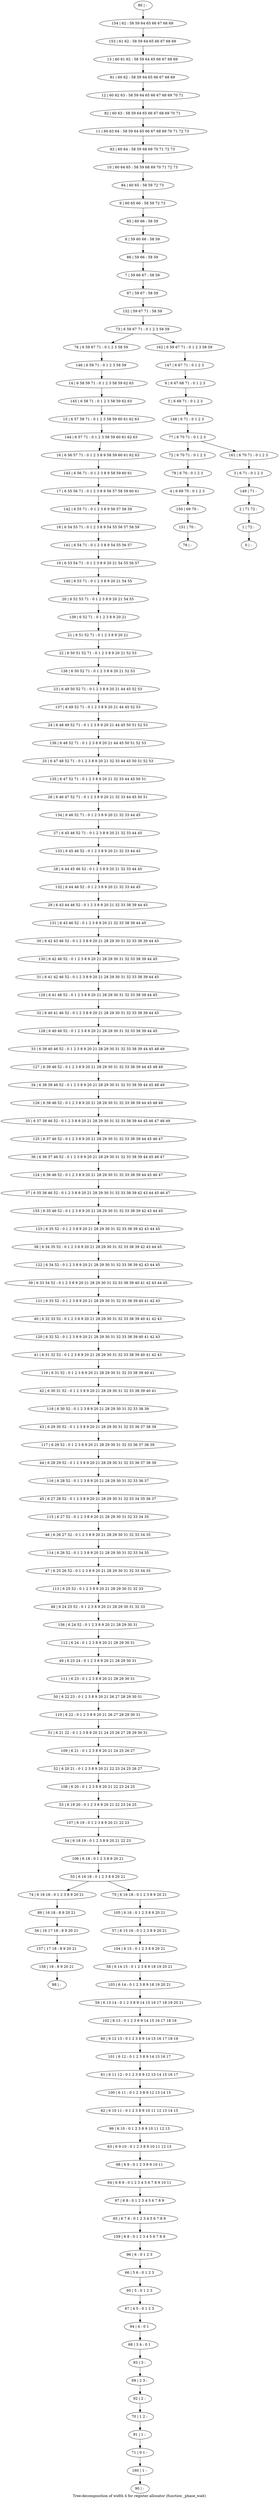 digraph G {
graph [label="Tree-decomposition of width 4 for register allocator (function _phase_wait)"]
0[label="0 | : "];
1[label="1 | 72 : "];
2[label="2 | 71 72 : "];
3[label="3 | 6 71 : 0 1 2 3 "];
4[label="4 | 6 69 70 : 0 1 2 3 "];
5[label="5 | 6 68 71 : 0 1 2 3 "];
6[label="6 | 6 67 68 71 : 0 1 2 3 "];
7[label="7 | 59 66 67 : 58 59 "];
8[label="8 | 59 60 66 : 58 59 "];
9[label="9 | 60 65 66 : 58 59 72 73 "];
10[label="10 | 60 64 65 : 58 59 68 69 70 71 72 73 "];
11[label="11 | 60 63 64 : 58 59 64 65 66 67 68 69 70 71 72 73 "];
12[label="12 | 60 62 63 : 58 59 64 65 66 67 68 69 70 71 "];
13[label="13 | 60 61 62 : 58 59 64 65 66 67 68 69 "];
14[label="14 | 6 58 59 71 : 0 1 2 3 58 59 62 63 "];
15[label="15 | 6 57 58 71 : 0 1 2 3 58 59 60 61 62 63 "];
16[label="16 | 6 56 57 71 : 0 1 2 3 8 9 58 59 60 61 62 63 "];
17[label="17 | 6 55 56 71 : 0 1 2 3 8 9 56 57 58 59 60 61 "];
18[label="18 | 6 54 55 71 : 0 1 2 3 8 9 54 55 56 57 58 59 "];
19[label="19 | 6 53 54 71 : 0 1 2 3 8 9 20 21 54 55 56 57 "];
20[label="20 | 6 52 53 71 : 0 1 2 3 8 9 20 21 54 55 "];
21[label="21 | 6 51 52 71 : 0 1 2 3 8 9 20 21 "];
22[label="22 | 6 50 51 52 71 : 0 1 2 3 8 9 20 21 52 53 "];
23[label="23 | 6 49 50 52 71 : 0 1 2 3 8 9 20 21 44 45 52 53 "];
24[label="24 | 6 48 49 52 71 : 0 1 2 3 8 9 20 21 44 45 50 51 52 53 "];
25[label="25 | 6 47 48 52 71 : 0 1 2 3 8 9 20 21 32 33 44 45 50 51 52 53 "];
26[label="26 | 6 46 47 52 71 : 0 1 2 3 8 9 20 21 32 33 44 45 50 51 "];
27[label="27 | 6 45 46 52 71 : 0 1 2 3 8 9 20 21 32 33 44 45 "];
28[label="28 | 6 44 45 46 52 : 0 1 2 3 8 9 20 21 32 33 44 45 "];
29[label="29 | 6 43 44 46 52 : 0 1 2 3 8 9 20 21 32 33 38 39 44 45 "];
30[label="30 | 6 42 43 46 52 : 0 1 2 3 8 9 20 21 28 29 30 31 32 33 38 39 44 45 "];
31[label="31 | 6 41 42 46 52 : 0 1 2 3 8 9 20 21 28 29 30 31 32 33 38 39 44 45 "];
32[label="32 | 6 40 41 46 52 : 0 1 2 3 8 9 20 21 28 29 30 31 32 33 38 39 44 45 "];
33[label="33 | 6 39 40 46 52 : 0 1 2 3 8 9 20 21 28 29 30 31 32 33 38 39 44 45 48 49 "];
34[label="34 | 6 38 39 46 52 : 0 1 2 3 8 9 20 21 28 29 30 31 32 33 38 39 44 45 48 49 "];
35[label="35 | 6 37 38 46 52 : 0 1 2 3 8 9 20 21 28 29 30 31 32 33 38 39 44 45 46 47 48 49 "];
36[label="36 | 6 36 37 46 52 : 0 1 2 3 8 9 20 21 28 29 30 31 32 33 38 39 44 45 46 47 "];
37[label="37 | 6 35 36 46 52 : 0 1 2 3 8 9 20 21 28 29 30 31 32 33 38 39 42 43 44 45 46 47 "];
38[label="38 | 6 34 35 52 : 0 1 2 3 8 9 20 21 28 29 30 31 32 33 38 39 42 43 44 45 "];
39[label="39 | 6 33 34 52 : 0 1 2 3 8 9 20 21 28 29 30 31 32 33 38 39 40 41 42 43 44 45 "];
40[label="40 | 6 32 33 52 : 0 1 2 3 8 9 20 21 28 29 30 31 32 33 38 39 40 41 42 43 "];
41[label="41 | 6 31 32 52 : 0 1 2 3 8 9 20 21 28 29 30 31 32 33 38 39 40 41 42 43 "];
42[label="42 | 6 30 31 52 : 0 1 2 3 8 9 20 21 28 29 30 31 32 33 38 39 40 41 "];
43[label="43 | 6 29 30 52 : 0 1 2 3 8 9 20 21 28 29 30 31 32 33 36 37 38 39 "];
44[label="44 | 6 28 29 52 : 0 1 2 3 8 9 20 21 28 29 30 31 32 33 36 37 38 39 "];
45[label="45 | 6 27 28 52 : 0 1 2 3 8 9 20 21 28 29 30 31 32 33 34 35 36 37 "];
46[label="46 | 6 26 27 52 : 0 1 2 3 8 9 20 21 28 29 30 31 32 33 34 35 "];
47[label="47 | 6 25 26 52 : 0 1 2 3 8 9 20 21 28 29 30 31 32 33 34 35 "];
48[label="48 | 6 24 25 52 : 0 1 2 3 8 9 20 21 28 29 30 31 32 33 "];
49[label="49 | 6 23 24 : 0 1 2 3 8 9 20 21 28 29 30 31 "];
50[label="50 | 6 22 23 : 0 1 2 3 8 9 20 21 26 27 28 29 30 31 "];
51[label="51 | 6 21 22 : 0 1 2 3 8 9 20 21 24 25 26 27 28 29 30 31 "];
52[label="52 | 6 20 21 : 0 1 2 3 8 9 20 21 22 23 24 25 26 27 "];
53[label="53 | 6 19 20 : 0 1 2 3 8 9 20 21 22 23 24 25 "];
54[label="54 | 6 18 19 : 0 1 2 3 8 9 20 21 22 23 "];
55[label="55 | 6 16 18 : 0 1 2 3 8 9 20 21 "];
56[label="56 | 16 17 18 : 8 9 20 21 "];
57[label="57 | 6 15 16 : 0 1 2 3 8 9 20 21 "];
58[label="58 | 6 14 15 : 0 1 2 3 8 9 18 19 20 21 "];
59[label="59 | 6 13 14 : 0 1 2 3 8 9 14 15 16 17 18 19 20 21 "];
60[label="60 | 6 12 13 : 0 1 2 3 8 9 14 15 16 17 18 19 "];
61[label="61 | 6 11 12 : 0 1 2 3 8 9 12 13 14 15 16 17 "];
62[label="62 | 6 10 11 : 0 1 2 3 8 9 10 11 12 13 14 15 "];
63[label="63 | 6 9 10 : 0 1 2 3 8 9 10 11 12 13 "];
64[label="64 | 6 8 9 : 0 1 2 3 4 5 6 7 8 9 10 11 "];
65[label="65 | 6 7 8 : 0 1 2 3 4 5 6 7 8 9 "];
66[label="66 | 5 6 : 0 1 2 3 "];
67[label="67 | 4 5 : 0 1 2 3 "];
68[label="68 | 3 4 : 0 1 "];
69[label="69 | 2 3 : "];
70[label="70 | 1 2 : "];
71[label="71 | 0 1 : "];
72[label="72 | 6 70 71 : 0 1 2 3 "];
73[label="73 | 6 59 67 71 : 0 1 2 3 58 59 "];
74[label="74 | 6 16 18 : 0 1 2 3 8 9 20 21 "];
75[label="75 | 6 16 18 : 0 1 2 3 8 9 20 21 "];
76[label="76 | 6 59 67 71 : 0 1 2 3 58 59 "];
77[label="77 | 6 70 71 : 0 1 2 3 "];
78[label="78 | : "];
79[label="79 | 6 70 : 0 1 2 3 "];
80[label="80 | : "];
81[label="81 | 60 62 : 58 59 64 65 66 67 68 69 "];
82[label="82 | 60 63 : 58 59 64 65 66 67 68 69 70 71 "];
83[label="83 | 60 64 : 58 59 68 69 70 71 72 73 "];
84[label="84 | 60 65 : 58 59 72 73 "];
85[label="85 | 60 66 : 58 59 "];
86[label="86 | 59 66 : 58 59 "];
87[label="87 | 59 67 : 58 59 "];
88[label="88 | : "];
89[label="89 | 16 18 : 8 9 20 21 "];
90[label="90 | : "];
91[label="91 | 1 : "];
92[label="92 | 2 : "];
93[label="93 | 3 : "];
94[label="94 | 4 : 0 1 "];
95[label="95 | 5 : 0 1 2 3 "];
96[label="96 | 6 : 0 1 2 3 "];
97[label="97 | 6 8 : 0 1 2 3 4 5 6 7 8 9 "];
98[label="98 | 6 9 : 0 1 2 3 8 9 10 11 "];
99[label="99 | 6 10 : 0 1 2 3 8 9 10 11 12 13 "];
100[label="100 | 6 11 : 0 1 2 3 8 9 12 13 14 15 "];
101[label="101 | 6 12 : 0 1 2 3 8 9 14 15 16 17 "];
102[label="102 | 6 13 : 0 1 2 3 8 9 14 15 16 17 18 19 "];
103[label="103 | 6 14 : 0 1 2 3 8 9 18 19 20 21 "];
104[label="104 | 6 15 : 0 1 2 3 8 9 20 21 "];
105[label="105 | 6 16 : 0 1 2 3 8 9 20 21 "];
106[label="106 | 6 18 : 0 1 2 3 8 9 20 21 "];
107[label="107 | 6 19 : 0 1 2 3 8 9 20 21 22 23 "];
108[label="108 | 6 20 : 0 1 2 3 8 9 20 21 22 23 24 25 "];
109[label="109 | 6 21 : 0 1 2 3 8 9 20 21 24 25 26 27 "];
110[label="110 | 6 22 : 0 1 2 3 8 9 20 21 26 27 28 29 30 31 "];
111[label="111 | 6 23 : 0 1 2 3 8 9 20 21 28 29 30 31 "];
112[label="112 | 6 24 : 0 1 2 3 8 9 20 21 28 29 30 31 "];
113[label="113 | 6 25 52 : 0 1 2 3 8 9 20 21 28 29 30 31 32 33 "];
114[label="114 | 6 26 52 : 0 1 2 3 8 9 20 21 28 29 30 31 32 33 34 35 "];
115[label="115 | 6 27 52 : 0 1 2 3 8 9 20 21 28 29 30 31 32 33 34 35 "];
116[label="116 | 6 28 52 : 0 1 2 3 8 9 20 21 28 29 30 31 32 33 36 37 "];
117[label="117 | 6 29 52 : 0 1 2 3 8 9 20 21 28 29 30 31 32 33 36 37 38 39 "];
118[label="118 | 6 30 52 : 0 1 2 3 8 9 20 21 28 29 30 31 32 33 38 39 "];
119[label="119 | 6 31 52 : 0 1 2 3 8 9 20 21 28 29 30 31 32 33 38 39 40 41 "];
120[label="120 | 6 32 52 : 0 1 2 3 8 9 20 21 28 29 30 31 32 33 38 39 40 41 42 43 "];
121[label="121 | 6 33 52 : 0 1 2 3 8 9 20 21 28 29 30 31 32 33 38 39 40 41 42 43 "];
122[label="122 | 6 34 52 : 0 1 2 3 8 9 20 21 28 29 30 31 32 33 38 39 42 43 44 45 "];
123[label="123 | 6 35 52 : 0 1 2 3 8 9 20 21 28 29 30 31 32 33 38 39 42 43 44 45 "];
124[label="124 | 6 36 46 52 : 0 1 2 3 8 9 20 21 28 29 30 31 32 33 38 39 44 45 46 47 "];
125[label="125 | 6 37 46 52 : 0 1 2 3 8 9 20 21 28 29 30 31 32 33 38 39 44 45 46 47 "];
126[label="126 | 6 38 46 52 : 0 1 2 3 8 9 20 21 28 29 30 31 32 33 38 39 44 45 48 49 "];
127[label="127 | 6 39 46 52 : 0 1 2 3 8 9 20 21 28 29 30 31 32 33 38 39 44 45 48 49 "];
128[label="128 | 6 40 46 52 : 0 1 2 3 8 9 20 21 28 29 30 31 32 33 38 39 44 45 "];
129[label="129 | 6 41 46 52 : 0 1 2 3 8 9 20 21 28 29 30 31 32 33 38 39 44 45 "];
130[label="130 | 6 42 46 52 : 0 1 2 3 8 9 20 21 28 29 30 31 32 33 38 39 44 45 "];
131[label="131 | 6 43 46 52 : 0 1 2 3 8 9 20 21 32 33 38 39 44 45 "];
132[label="132 | 6 44 46 52 : 0 1 2 3 8 9 20 21 32 33 44 45 "];
133[label="133 | 6 45 46 52 : 0 1 2 3 8 9 20 21 32 33 44 45 "];
134[label="134 | 6 46 52 71 : 0 1 2 3 8 9 20 21 32 33 44 45 "];
135[label="135 | 6 47 52 71 : 0 1 2 3 8 9 20 21 32 33 44 45 50 51 "];
136[label="136 | 6 48 52 71 : 0 1 2 3 8 9 20 21 44 45 50 51 52 53 "];
137[label="137 | 6 49 52 71 : 0 1 2 3 8 9 20 21 44 45 52 53 "];
138[label="138 | 6 50 52 71 : 0 1 2 3 8 9 20 21 52 53 "];
139[label="139 | 6 52 71 : 0 1 2 3 8 9 20 21 "];
140[label="140 | 6 53 71 : 0 1 2 3 8 9 20 21 54 55 "];
141[label="141 | 6 54 71 : 0 1 2 3 8 9 54 55 56 57 "];
142[label="142 | 6 55 71 : 0 1 2 3 8 9 56 57 58 59 "];
143[label="143 | 6 56 71 : 0 1 2 3 8 9 58 59 60 61 "];
144[label="144 | 6 57 71 : 0 1 2 3 58 59 60 61 62 63 "];
145[label="145 | 6 58 71 : 0 1 2 3 58 59 62 63 "];
146[label="146 | 6 59 71 : 0 1 2 3 58 59 "];
147[label="147 | 6 67 71 : 0 1 2 3 "];
148[label="148 | 6 71 : 0 1 2 3 "];
149[label="149 | 71 : "];
150[label="150 | 69 70 : "];
151[label="151 | 70 : "];
152[label="152 | 59 67 71 : 58 59 "];
153[label="153 | 61 62 : 58 59 64 65 66 67 68 69 "];
154[label="154 | 62 : 58 59 64 65 66 67 68 69 "];
155[label="155 | 6 35 46 52 : 0 1 2 3 8 9 20 21 28 29 30 31 32 33 38 39 42 43 44 45 "];
156[label="156 | 6 24 52 : 0 1 2 3 8 9 20 21 28 29 30 31 "];
157[label="157 | 17 18 : 8 9 20 21 "];
158[label="158 | 18 : 8 9 20 21 "];
159[label="159 | 6 8 : 0 1 2 3 4 5 6 7 8 9 "];
160[label="160 | 1 : "];
161[label="161 | 6 70 71 : 0 1 2 3 "];
162[label="162 | 6 59 67 71 : 0 1 2 3 58 59 "];
21->22 ;
55->74 ;
55->75 ;
79->4 ;
72->79 ;
89->56 ;
74->89 ;
91->71 ;
70->91 ;
92->70 ;
69->92 ;
93->69 ;
68->93 ;
94->68 ;
67->94 ;
95->67 ;
66->95 ;
96->66 ;
97->65 ;
64->97 ;
98->64 ;
63->98 ;
99->63 ;
62->99 ;
100->62 ;
61->100 ;
101->61 ;
60->101 ;
102->60 ;
59->102 ;
103->59 ;
58->103 ;
104->58 ;
57->104 ;
105->57 ;
75->105 ;
106->55 ;
54->106 ;
107->54 ;
53->107 ;
108->53 ;
52->108 ;
109->52 ;
51->109 ;
110->51 ;
50->110 ;
111->50 ;
49->111 ;
112->49 ;
113->48 ;
47->113 ;
114->47 ;
46->114 ;
115->46 ;
45->115 ;
116->45 ;
44->116 ;
117->44 ;
43->117 ;
118->43 ;
42->118 ;
119->42 ;
41->119 ;
120->41 ;
40->120 ;
121->40 ;
39->121 ;
122->39 ;
38->122 ;
123->38 ;
124->37 ;
36->124 ;
125->36 ;
35->125 ;
126->35 ;
34->126 ;
127->34 ;
33->127 ;
128->33 ;
32->128 ;
129->32 ;
31->129 ;
130->31 ;
30->130 ;
131->30 ;
29->131 ;
132->29 ;
28->132 ;
133->28 ;
27->133 ;
134->27 ;
26->134 ;
135->26 ;
25->135 ;
136->25 ;
24->136 ;
137->24 ;
23->137 ;
138->23 ;
22->138 ;
139->21 ;
20->139 ;
140->20 ;
19->140 ;
141->19 ;
18->141 ;
142->18 ;
17->142 ;
143->17 ;
16->143 ;
144->16 ;
15->144 ;
145->15 ;
14->145 ;
146->14 ;
76->146 ;
4->150 ;
151->78 ;
150->151 ;
155->123 ;
37->155 ;
156->112 ;
48->156 ;
56->157 ;
158->88 ;
157->158 ;
159->96 ;
65->159 ;
160->90 ;
71->160 ;
80->154 ;
154->153 ;
153->13 ;
13->81 ;
81->12 ;
12->82 ;
82->11 ;
11->83 ;
83->10 ;
10->84 ;
84->9 ;
9->85 ;
85->8 ;
8->86 ;
86->7 ;
7->87 ;
87->152 ;
152->73 ;
147->6 ;
6->5 ;
5->148 ;
148->77 ;
3->149 ;
149->2 ;
2->1 ;
1->0 ;
161->3 ;
162->147 ;
77->72 ;
77->161 ;
73->76 ;
73->162 ;
}
